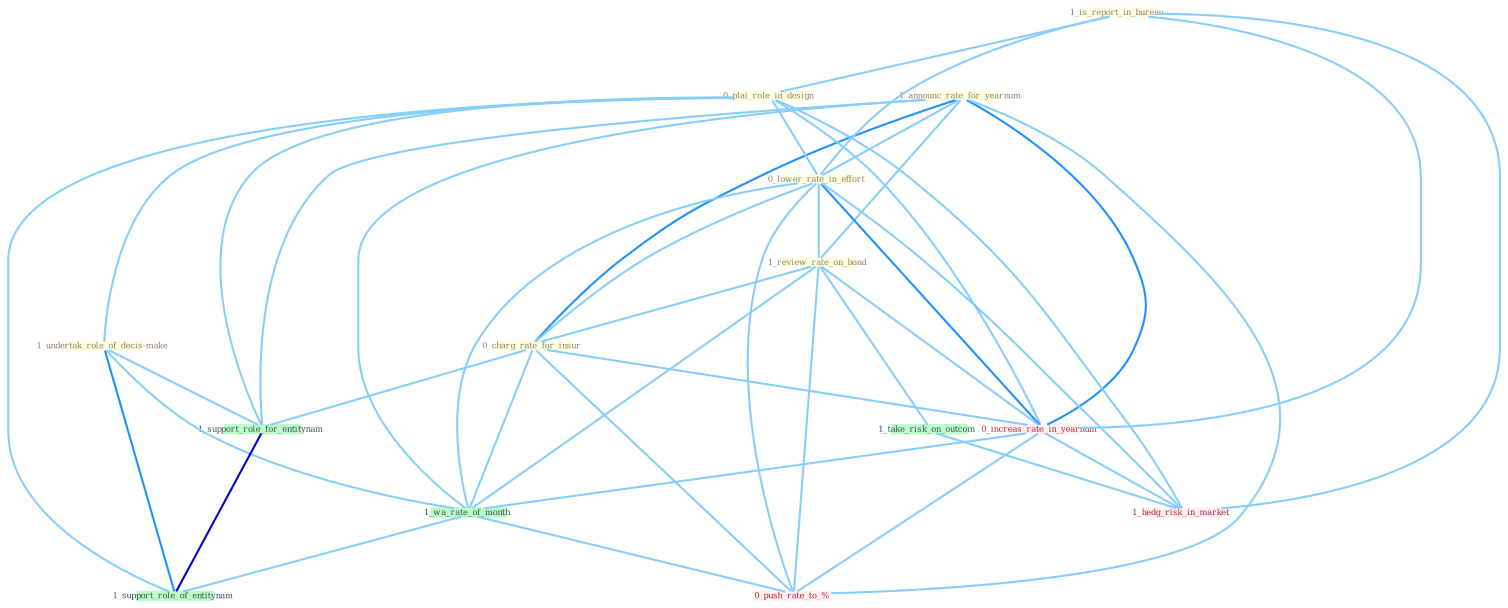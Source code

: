 Graph G{ 
    node
    [shape=polygon,style=filled,width=.5,height=.06,color="#BDFCC9",fixedsize=true,fontsize=4,
    fontcolor="#2f4f4f"];
    {node
    [color="#ffffe0", fontcolor="#8b7d6b"] "1_announc_rate_for_yearnum " "1_is_report_in_bureau " "0_plai_role_in_design " "0_lower_rate_in_effort " "1_review_rate_on_bond " "1_undertak_role_of_decis-make " "0_charg_rate_for_insur "}
{node [color="#fff0f5", fontcolor="#b22222"] "0_increas_rate_in_yearnum " "0_push_rate_to_% " "1_hedg_risk_in_market "}
edge [color="#B0E2FF"];

	"1_announc_rate_for_yearnum " -- "0_lower_rate_in_effort " [w="1", color="#87cefa" ];
	"1_announc_rate_for_yearnum " -- "1_review_rate_on_bond " [w="1", color="#87cefa" ];
	"1_announc_rate_for_yearnum " -- "0_charg_rate_for_insur " [w="2", color="#1e90ff" , len=0.8];
	"1_announc_rate_for_yearnum " -- "0_increas_rate_in_yearnum " [w="2", color="#1e90ff" , len=0.8];
	"1_announc_rate_for_yearnum " -- "1_wa_rate_of_month " [w="1", color="#87cefa" ];
	"1_announc_rate_for_yearnum " -- "1_support_role_for_entitynam " [w="1", color="#87cefa" ];
	"1_announc_rate_for_yearnum " -- "0_push_rate_to_% " [w="1", color="#87cefa" ];
	"1_is_report_in_bureau " -- "0_plai_role_in_design " [w="1", color="#87cefa" ];
	"1_is_report_in_bureau " -- "0_lower_rate_in_effort " [w="1", color="#87cefa" ];
	"1_is_report_in_bureau " -- "0_increas_rate_in_yearnum " [w="1", color="#87cefa" ];
	"1_is_report_in_bureau " -- "1_hedg_risk_in_market " [w="1", color="#87cefa" ];
	"0_plai_role_in_design " -- "0_lower_rate_in_effort " [w="1", color="#87cefa" ];
	"0_plai_role_in_design " -- "1_undertak_role_of_decis-make " [w="1", color="#87cefa" ];
	"0_plai_role_in_design " -- "0_increas_rate_in_yearnum " [w="1", color="#87cefa" ];
	"0_plai_role_in_design " -- "1_support_role_for_entitynam " [w="1", color="#87cefa" ];
	"0_plai_role_in_design " -- "1_support_role_of_entitynam " [w="1", color="#87cefa" ];
	"0_plai_role_in_design " -- "1_hedg_risk_in_market " [w="1", color="#87cefa" ];
	"0_lower_rate_in_effort " -- "1_review_rate_on_bond " [w="1", color="#87cefa" ];
	"0_lower_rate_in_effort " -- "0_charg_rate_for_insur " [w="1", color="#87cefa" ];
	"0_lower_rate_in_effort " -- "0_increas_rate_in_yearnum " [w="2", color="#1e90ff" , len=0.8];
	"0_lower_rate_in_effort " -- "1_wa_rate_of_month " [w="1", color="#87cefa" ];
	"0_lower_rate_in_effort " -- "0_push_rate_to_% " [w="1", color="#87cefa" ];
	"0_lower_rate_in_effort " -- "1_hedg_risk_in_market " [w="1", color="#87cefa" ];
	"1_review_rate_on_bond " -- "0_charg_rate_for_insur " [w="1", color="#87cefa" ];
	"1_review_rate_on_bond " -- "0_increas_rate_in_yearnum " [w="1", color="#87cefa" ];
	"1_review_rate_on_bond " -- "1_wa_rate_of_month " [w="1", color="#87cefa" ];
	"1_review_rate_on_bond " -- "1_take_risk_on_outcom " [w="1", color="#87cefa" ];
	"1_review_rate_on_bond " -- "0_push_rate_to_% " [w="1", color="#87cefa" ];
	"1_undertak_role_of_decis-make " -- "1_wa_rate_of_month " [w="1", color="#87cefa" ];
	"1_undertak_role_of_decis-make " -- "1_support_role_for_entitynam " [w="1", color="#87cefa" ];
	"1_undertak_role_of_decis-make " -- "1_support_role_of_entitynam " [w="2", color="#1e90ff" , len=0.8];
	"0_charg_rate_for_insur " -- "0_increas_rate_in_yearnum " [w="1", color="#87cefa" ];
	"0_charg_rate_for_insur " -- "1_wa_rate_of_month " [w="1", color="#87cefa" ];
	"0_charg_rate_for_insur " -- "1_support_role_for_entitynam " [w="1", color="#87cefa" ];
	"0_charg_rate_for_insur " -- "0_push_rate_to_% " [w="1", color="#87cefa" ];
	"0_increas_rate_in_yearnum " -- "1_wa_rate_of_month " [w="1", color="#87cefa" ];
	"0_increas_rate_in_yearnum " -- "0_push_rate_to_% " [w="1", color="#87cefa" ];
	"0_increas_rate_in_yearnum " -- "1_hedg_risk_in_market " [w="1", color="#87cefa" ];
	"1_wa_rate_of_month " -- "0_push_rate_to_% " [w="1", color="#87cefa" ];
	"1_wa_rate_of_month " -- "1_support_role_of_entitynam " [w="1", color="#87cefa" ];
	"1_support_role_for_entitynam " -- "1_support_role_of_entitynam " [w="3", color="#0000cd" , len=0.6];
	"1_take_risk_on_outcom " -- "1_hedg_risk_in_market " [w="1", color="#87cefa" ];
}
